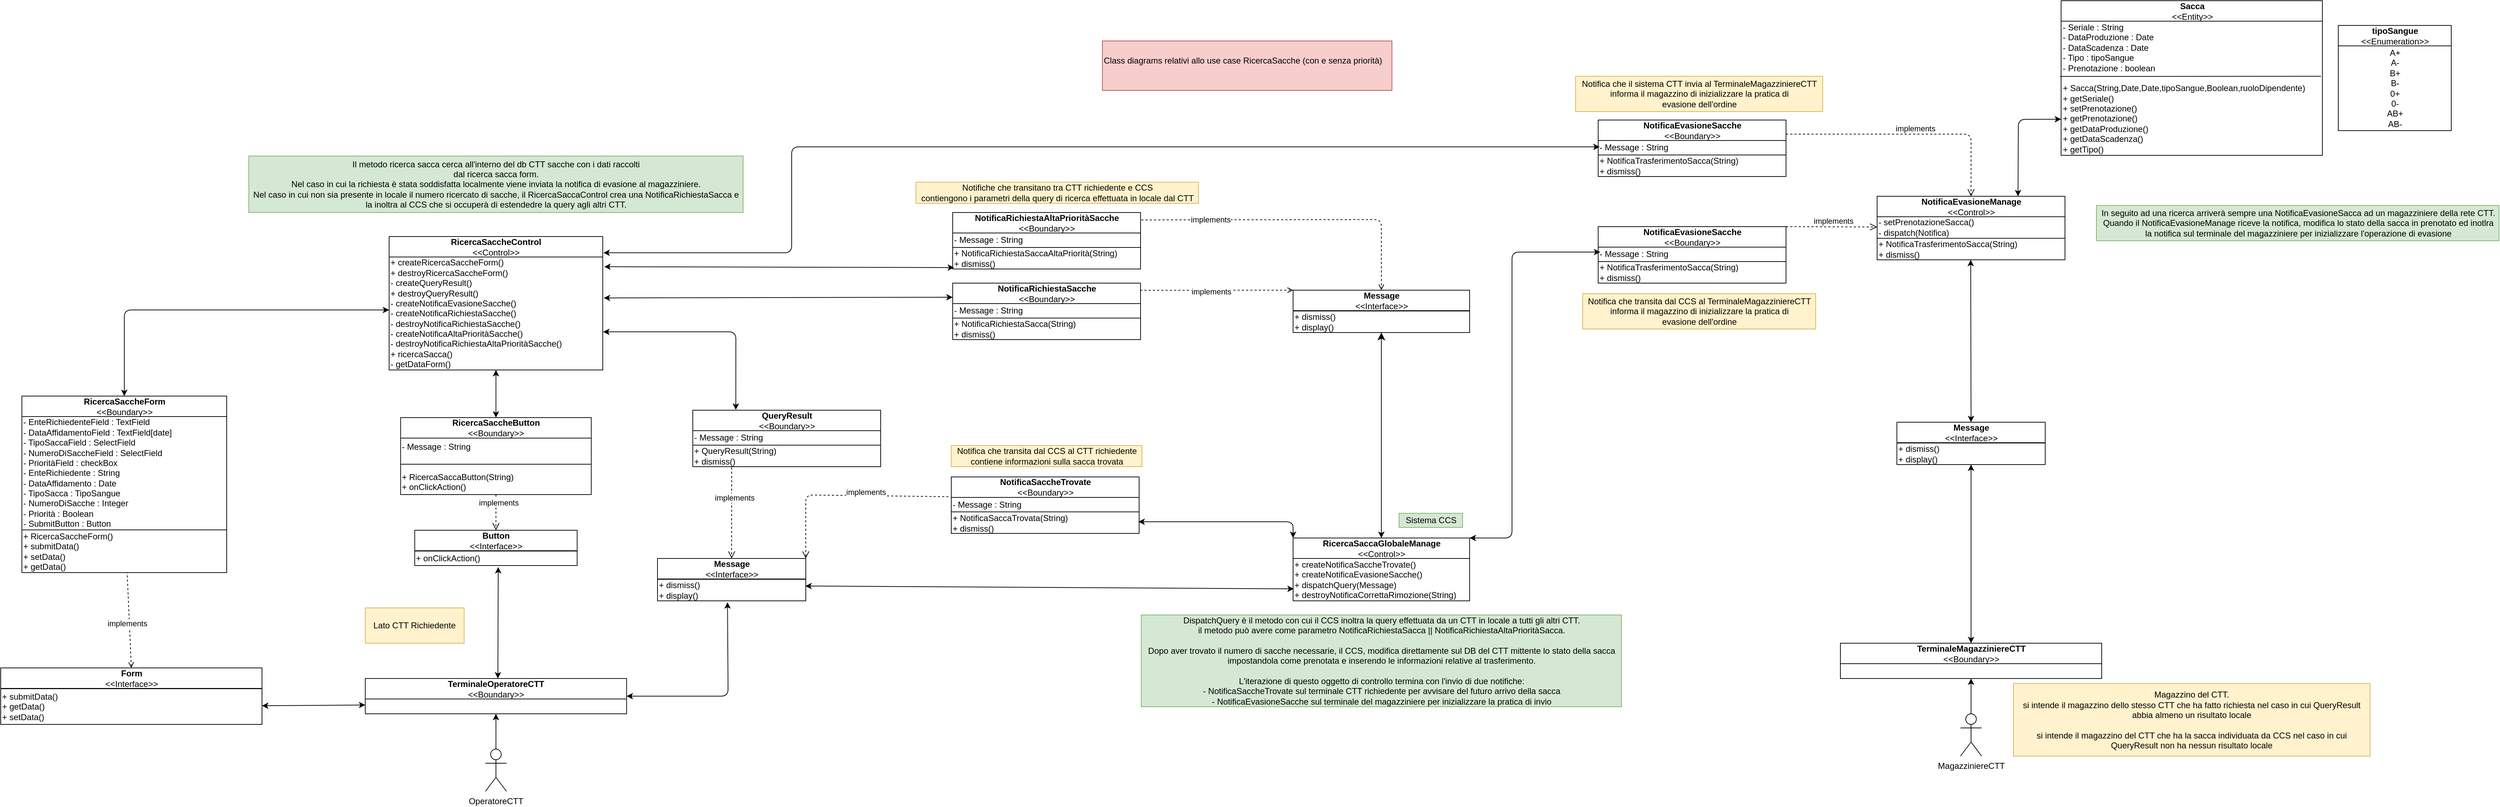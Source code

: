 <mxfile version="14.5.1" type="device"><diagram id="e_dbXlc_lvqXinsL1917" name="Page-1"><mxGraphModel dx="1913" dy="-323" grid="1" gridSize="10" guides="1" tooltips="1" connect="1" arrows="1" fold="1" page="1" pageScale="1" pageWidth="827" pageHeight="1169" math="0" shadow="0"><root><mxCell id="0"/><mxCell id="1" parent="0"/><mxCell id="uByaKe2yQN0I9bb7fZpA-125" value="RicercaSaccheForm&lt;br&gt;&lt;span style=&quot;font-weight: 400&quot;&gt;&amp;lt;&amp;lt;Boundary&amp;gt;&amp;gt;&lt;/span&gt;" style="swimlane;fontStyle=1;align=center;verticalAlign=middle;childLayout=stackLayout;horizontal=1;startSize=29;horizontalStack=0;resizeParent=1;resizeParentMax=0;resizeLast=0;collapsible=0;marginBottom=0;html=1;" parent="1" vertex="1"><mxGeometry x="-190" y="1753" width="290" height="250" as="geometry"/></mxCell><mxCell id="uByaKe2yQN0I9bb7fZpA-126" value="&lt;span&gt;- EnteRichiedenteField : TextField&lt;/span&gt;&lt;br&gt;&lt;div&gt;- DataAffidamentoField : TextField[date]&lt;/div&gt;&lt;div&gt;- TipoSaccaField : SelectField&lt;br&gt;&lt;/div&gt;&lt;div&gt;- NumeroDiSaccheField : SelectField&lt;/div&gt;&lt;div&gt;- PrioritàField : checkBox&lt;/div&gt;&lt;div&gt;- EnteRichiedente : String&lt;br&gt;&lt;div&gt;- DataAffidamento : Date&lt;/div&gt;&lt;div&gt;- TipoSacca : TipoSangue&lt;/div&gt;&lt;/div&gt;&lt;div&gt;- NumeroDiSacche : Integer&lt;/div&gt;&lt;div&gt;- Priorità : Boolean&lt;/div&gt;&lt;div&gt;- SubmitButton : Button&lt;/div&gt;" style="text;html=1;align=left;verticalAlign=middle;resizable=0;points=[];autosize=1;" parent="uByaKe2yQN0I9bb7fZpA-125" vertex="1"><mxGeometry y="29" width="290" height="160" as="geometry"/></mxCell><mxCell id="uByaKe2yQN0I9bb7fZpA-127" value="" style="line;strokeWidth=1;fillColor=none;align=left;verticalAlign=middle;spacingTop=-1;spacingLeft=3;spacingRight=3;rotatable=0;labelPosition=right;points=[];portConstraint=eastwest;" parent="uByaKe2yQN0I9bb7fZpA-125" vertex="1"><mxGeometry y="189" width="290" height="1" as="geometry"/></mxCell><mxCell id="uByaKe2yQN0I9bb7fZpA-128" value="&lt;div&gt;+&amp;nbsp;&lt;span style=&quot;text-align: center&quot;&gt;RicercaSaccheForm(&lt;/span&gt;&lt;span&gt;)&lt;/span&gt;&lt;/div&gt;&lt;div&gt;&lt;span&gt;+ submitData()&lt;/span&gt;&lt;/div&gt;&lt;div&gt;&lt;span&gt;+ setData()&lt;/span&gt;&lt;/div&gt;&lt;div&gt;&lt;span&gt;+ getData()&lt;/span&gt;&lt;/div&gt;" style="text;html=1;align=left;verticalAlign=middle;resizable=0;points=[];autosize=1;" parent="uByaKe2yQN0I9bb7fZpA-125" vertex="1"><mxGeometry y="190" width="290" height="60" as="geometry"/></mxCell><mxCell id="uByaKe2yQN0I9bb7fZpA-129" value="TerminaleOperatoreCTT&lt;br&gt;&lt;span style=&quot;font-weight: 400&quot;&gt;&amp;lt;&amp;lt;Boundary&amp;gt;&amp;gt;&lt;/span&gt;" style="swimlane;fontStyle=1;align=center;verticalAlign=middle;childLayout=stackLayout;horizontal=1;startSize=29;horizontalStack=0;resizeParent=1;resizeParentMax=0;resizeLast=0;collapsible=0;marginBottom=0;html=1;" parent="1" vertex="1"><mxGeometry x="296.25" y="2153" width="370" height="50" as="geometry"/></mxCell><mxCell id="uByaKe2yQN0I9bb7fZpA-130" value="NotificaRichiestaSacche&lt;br&gt;&lt;span style=&quot;font-weight: 400&quot;&gt;&amp;lt;&amp;lt;Boundary&amp;gt;&amp;gt;&lt;/span&gt;" style="swimlane;fontStyle=1;align=center;verticalAlign=middle;childLayout=stackLayout;horizontal=1;startSize=29;horizontalStack=0;resizeParent=1;resizeParentMax=0;resizeLast=0;collapsible=0;marginBottom=0;html=1;" parent="1" vertex="1"><mxGeometry x="1128" y="1593" width="266" height="80" as="geometry"/></mxCell><mxCell id="uByaKe2yQN0I9bb7fZpA-131" value="- Message : String" style="text;html=1;align=left;verticalAlign=middle;resizable=0;points=[];autosize=1;" parent="uByaKe2yQN0I9bb7fZpA-130" vertex="1"><mxGeometry y="29" width="266" height="20" as="geometry"/></mxCell><mxCell id="uByaKe2yQN0I9bb7fZpA-132" value="" style="line;strokeWidth=1;fillColor=none;align=left;verticalAlign=middle;spacingTop=-1;spacingLeft=3;spacingRight=3;rotatable=0;labelPosition=right;points=[];portConstraint=eastwest;" parent="uByaKe2yQN0I9bb7fZpA-130" vertex="1"><mxGeometry y="49" width="266" height="1" as="geometry"/></mxCell><mxCell id="uByaKe2yQN0I9bb7fZpA-133" value="+ NotificaRichiestaSacca(String)&lt;br&gt;+ dismiss()" style="text;html=1;align=left;verticalAlign=middle;resizable=0;points=[];autosize=1;" parent="uByaKe2yQN0I9bb7fZpA-130" vertex="1"><mxGeometry y="50" width="266" height="30" as="geometry"/></mxCell><mxCell id="uByaKe2yQN0I9bb7fZpA-134" style="edgeStyle=orthogonalEdgeStyle;rounded=0;orthogonalLoop=1;jettySize=auto;html=1;entryX=0.5;entryY=1;entryDx=0;entryDy=0;" parent="1" source="uByaKe2yQN0I9bb7fZpA-152" target="uByaKe2yQN0I9bb7fZpA-129" edge="1"><mxGeometry relative="1" as="geometry"><mxPoint x="815.0" y="2052" as="sourcePoint"/><mxPoint x="815" y="2102" as="targetPoint"/></mxGeometry></mxCell><mxCell id="uByaKe2yQN0I9bb7fZpA-136" value="" style="endArrow=classic;html=1;startArrow=classic;startFill=1;entryX=0.5;entryY=0;entryDx=0;entryDy=0;" parent="1" target="uByaKe2yQN0I9bb7fZpA-125" edge="1"><mxGeometry width="50" height="50" relative="1" as="geometry"><mxPoint x="330" y="1631" as="sourcePoint"/><mxPoint x="-355" y="1766" as="targetPoint"/><Array as="points"><mxPoint x="-45" y="1631"/></Array></mxGeometry></mxCell><mxCell id="uByaKe2yQN0I9bb7fZpA-137" value="" style="endArrow=classic;startArrow=classic;html=1;entryX=0.514;entryY=1.107;entryDx=0;entryDy=0;entryPerimeter=0;" parent="1" target="uByaKe2yQN0I9bb7fZpA-141" edge="1"><mxGeometry width="50" height="50" relative="1" as="geometry"><mxPoint x="484" y="2153" as="sourcePoint"/><mxPoint x="1180" y="1782" as="targetPoint"/></mxGeometry></mxCell><mxCell id="uByaKe2yQN0I9bb7fZpA-138" value="" style="endArrow=classic;startArrow=classic;html=1;exitX=0;exitY=0.75;exitDx=0;exitDy=0;" parent="1" source="uByaKe2yQN0I9bb7fZpA-129" target="uByaKe2yQN0I9bb7fZpA-144" edge="1"><mxGeometry width="50" height="50" relative="1" as="geometry"><mxPoint x="284" y="2178.41" as="sourcePoint"/><mxPoint x="164" y="2177.41" as="targetPoint"/></mxGeometry></mxCell><mxCell id="uByaKe2yQN0I9bb7fZpA-139" value="Button&lt;br&gt;&lt;span style=&quot;font-weight: 400&quot;&gt;&amp;lt;&amp;lt;Interface&amp;gt;&amp;gt;&lt;/span&gt;" style="swimlane;fontStyle=1;align=center;verticalAlign=middle;childLayout=stackLayout;horizontal=1;startSize=29;horizontalStack=0;resizeParent=1;resizeParentMax=0;resizeLast=0;collapsible=0;marginBottom=0;html=1;" parent="1" vertex="1"><mxGeometry x="366.25" y="1943" width="230" height="50" as="geometry"/></mxCell><mxCell id="uByaKe2yQN0I9bb7fZpA-140" value="" style="line;strokeWidth=1;fillColor=none;align=left;verticalAlign=middle;spacingTop=-1;spacingLeft=3;spacingRight=3;rotatable=0;labelPosition=right;points=[];portConstraint=eastwest;" parent="uByaKe2yQN0I9bb7fZpA-139" vertex="1"><mxGeometry y="29" width="230" height="1" as="geometry"/></mxCell><mxCell id="uByaKe2yQN0I9bb7fZpA-141" value="+ onClickAction()" style="text;html=1;align=left;verticalAlign=middle;resizable=0;points=[];autosize=1;" parent="uByaKe2yQN0I9bb7fZpA-139" vertex="1"><mxGeometry y="30" width="230" height="20" as="geometry"/></mxCell><mxCell id="uByaKe2yQN0I9bb7fZpA-142" value="Form&lt;br&gt;&lt;span style=&quot;font-weight: 400&quot;&gt;&amp;lt;&amp;lt;Interface&amp;gt;&amp;gt;&lt;/span&gt;" style="swimlane;fontStyle=1;align=center;verticalAlign=middle;childLayout=stackLayout;horizontal=1;startSize=29;horizontalStack=0;resizeParent=1;resizeParentMax=0;resizeLast=0;collapsible=0;marginBottom=0;html=1;" parent="1" vertex="1"><mxGeometry x="-220" y="2138" width="370" height="80" as="geometry"/></mxCell><mxCell id="uByaKe2yQN0I9bb7fZpA-143" value="" style="line;strokeWidth=1;fillColor=none;align=left;verticalAlign=middle;spacingTop=-1;spacingLeft=3;spacingRight=3;rotatable=0;labelPosition=right;points=[];portConstraint=eastwest;" parent="uByaKe2yQN0I9bb7fZpA-142" vertex="1"><mxGeometry y="29" width="370" height="1" as="geometry"/></mxCell><mxCell id="uByaKe2yQN0I9bb7fZpA-144" value="+ submitData()&lt;br&gt;+ getData()&lt;br&gt;+ setData()" style="text;html=1;align=left;verticalAlign=middle;resizable=0;points=[];autosize=1;" parent="uByaKe2yQN0I9bb7fZpA-142" vertex="1"><mxGeometry y="30" width="370" height="50" as="geometry"/></mxCell><mxCell id="uByaKe2yQN0I9bb7fZpA-145" value="implements" style="html=1;verticalAlign=bottom;endArrow=none;dashed=1;endSize=8;exitX=0.5;exitY=0;exitDx=0;exitDy=0;endFill=0;startArrow=open;startFill=0;entryX=0.514;entryY=1.004;entryDx=0;entryDy=0;entryPerimeter=0;" parent="1" source="uByaKe2yQN0I9bb7fZpA-142" target="uByaKe2yQN0I9bb7fZpA-128" edge="1"><mxGeometry x="-0.198" y="4" relative="1" as="geometry"><mxPoint x="307.6" y="1812" as="sourcePoint"/><mxPoint x="-32" y="1990" as="targetPoint"/><mxPoint as="offset"/></mxGeometry></mxCell><mxCell id="uByaKe2yQN0I9bb7fZpA-146" value="Class diagrams relativi allo use case RicercaSacche (con e senza priorità)&lt;br&gt;&amp;nbsp;" style="text;html=1;strokeColor=#b85450;fillColor=#f8cecc;align=left;verticalAlign=middle;whiteSpace=wrap;rounded=0;" parent="1" vertex="1"><mxGeometry x="1340" y="1250" width="410" height="70" as="geometry"/></mxCell><mxCell id="uByaKe2yQN0I9bb7fZpA-152" value="OperatoreCTT" style="shape=umlActor;verticalLabelPosition=bottom;verticalAlign=top;html=1;outlineConnect=0;" parent="1" vertex="1"><mxGeometry x="466.25" y="2253" width="30" height="60" as="geometry"/></mxCell><mxCell id="uByaKe2yQN0I9bb7fZpA-156" value="RicercaSaccheControl&lt;br&gt;&lt;span style=&quot;font-weight: 400&quot;&gt;&amp;lt;&amp;lt;Control&amp;gt;&amp;gt;&lt;/span&gt;" style="swimlane;fontStyle=1;align=center;verticalAlign=middle;childLayout=stackLayout;horizontal=1;startSize=29;horizontalStack=0;resizeParent=1;resizeParentMax=0;resizeLast=0;collapsible=0;marginBottom=0;html=1;" parent="1" vertex="1"><mxGeometry x="330" y="1527" width="302.5" height="189" as="geometry"/></mxCell><mxCell id="uByaKe2yQN0I9bb7fZpA-157" value="+ createRicercaSaccheForm()&lt;br&gt;+ destroyRicercaSaccheForm()&lt;br&gt;- createQueryResult()&lt;br&gt;+ destroyQueryResult()&lt;br&gt;- createNotificaEvasioneSacche()&lt;br&gt;- createNotificaRichiestaSacche()&lt;br&gt;- destroyNotificaRichiestaSacche()&lt;br&gt;- createNotificaAltaPrioritàSacche()&lt;br&gt;- destroyNotificaRichiestaAltaPrioritàSacche()&lt;br&gt;+ ricercaSacca()&lt;br&gt;- getDataForm()" style="text;html=1;align=left;verticalAlign=middle;resizable=0;points=[];autosize=1;" parent="uByaKe2yQN0I9bb7fZpA-156" vertex="1"><mxGeometry y="29" width="302.5" height="160" as="geometry"/></mxCell><mxCell id="uByaKe2yQN0I9bb7fZpA-158" value="" style="endArrow=classic;html=1;startArrow=classic;startFill=1;entryX=0;entryY=0.25;entryDx=0;entryDy=0;" parent="1" target="uByaKe2yQN0I9bb7fZpA-130" edge="1"><mxGeometry width="50" height="50" relative="1" as="geometry"><mxPoint x="634" y="1614" as="sourcePoint"/><mxPoint x="1300" y="1558" as="targetPoint"/><Array as="points"/></mxGeometry></mxCell><mxCell id="uByaKe2yQN0I9bb7fZpA-160" value="RicercaSaccaGlobaleManage&lt;br&gt;&lt;span style=&quot;font-weight: 400&quot;&gt;&amp;lt;&amp;lt;Control&amp;gt;&amp;gt;&lt;/span&gt;" style="swimlane;fontStyle=1;align=center;verticalAlign=middle;childLayout=stackLayout;horizontal=1;startSize=29;horizontalStack=0;resizeParent=1;resizeParentMax=0;resizeLast=0;collapsible=0;marginBottom=0;html=1;" parent="1" vertex="1"><mxGeometry x="1610" y="1954" width="250" height="89" as="geometry"/></mxCell><mxCell id="uByaKe2yQN0I9bb7fZpA-161" value="+ createNotificaSaccheTrovate()&lt;br&gt;+ createNotificaEvasioneSacche()&lt;br&gt;+ dispatchQuery(Message)&lt;br&gt;+ destroyNotificaCorrettaRimozione(String)" style="text;html=1;align=left;verticalAlign=middle;resizable=0;points=[];autosize=1;" parent="uByaKe2yQN0I9bb7fZpA-160" vertex="1"><mxGeometry y="29" width="250" height="60" as="geometry"/></mxCell><mxCell id="uByaKe2yQN0I9bb7fZpA-166" value="TerminaleMagazziniereCTT&lt;br&gt;&lt;span style=&quot;font-weight: 400&quot;&gt;&amp;lt;&amp;lt;Boundary&amp;gt;&amp;gt;&lt;/span&gt;" style="swimlane;fontStyle=1;align=center;verticalAlign=middle;childLayout=stackLayout;horizontal=1;startSize=29;horizontalStack=0;resizeParent=1;resizeParentMax=0;resizeLast=0;collapsible=0;marginBottom=0;html=1;" parent="1" vertex="1"><mxGeometry x="2385" y="2103" width="370" height="50" as="geometry"/></mxCell><mxCell id="uByaKe2yQN0I9bb7fZpA-167" style="edgeStyle=orthogonalEdgeStyle;rounded=0;orthogonalLoop=1;jettySize=auto;html=1;entryX=0.5;entryY=1;entryDx=0;entryDy=0;" parent="1" source="uByaKe2yQN0I9bb7fZpA-178" target="uByaKe2yQN0I9bb7fZpA-166" edge="1"><mxGeometry relative="1" as="geometry"><mxPoint x="2910.0" y="2002" as="sourcePoint"/><mxPoint x="2910" y="2052" as="targetPoint"/></mxGeometry></mxCell><mxCell id="uByaKe2yQN0I9bb7fZpA-178" value="MagazziniereCTT" style="shape=umlActor;verticalLabelPosition=bottom;verticalAlign=top;html=1;outlineConnect=0;" parent="1" vertex="1"><mxGeometry x="2555" y="2203" width="30" height="60" as="geometry"/></mxCell><mxCell id="uByaKe2yQN0I9bb7fZpA-185" value="Message&lt;br&gt;&lt;span style=&quot;font-weight: 400&quot;&gt;&amp;lt;&amp;lt;Interface&amp;gt;&amp;gt;&lt;/span&gt;" style="swimlane;fontStyle=1;align=center;verticalAlign=middle;childLayout=stackLayout;horizontal=1;startSize=29;horizontalStack=0;resizeParent=1;resizeParentMax=0;resizeLast=0;collapsible=0;marginBottom=0;html=1;" parent="1" vertex="1"><mxGeometry x="1610" y="1603" width="250" height="60" as="geometry"/></mxCell><mxCell id="uByaKe2yQN0I9bb7fZpA-186" value="" style="line;strokeWidth=1;fillColor=none;align=left;verticalAlign=middle;spacingTop=-1;spacingLeft=3;spacingRight=3;rotatable=0;labelPosition=right;points=[];portConstraint=eastwest;" parent="uByaKe2yQN0I9bb7fZpA-185" vertex="1"><mxGeometry y="29" width="250" height="1" as="geometry"/></mxCell><mxCell id="uByaKe2yQN0I9bb7fZpA-187" value="+ dismiss()&lt;br&gt;+ display()" style="text;html=1;align=left;verticalAlign=middle;resizable=0;points=[];autosize=1;" parent="uByaKe2yQN0I9bb7fZpA-185" vertex="1"><mxGeometry y="30" width="250" height="30" as="geometry"/></mxCell><mxCell id="uByaKe2yQN0I9bb7fZpA-194" value="Lato CTT Richiedente" style="text;html=1;strokeColor=#d6b656;fillColor=#fff2cc;align=center;verticalAlign=middle;whiteSpace=wrap;rounded=0;" parent="1" vertex="1"><mxGeometry x="296.25" y="2053" width="140" height="50" as="geometry"/></mxCell><mxCell id="uByaKe2yQN0I9bb7fZpA-195" value="Magazzino del CTT.&lt;br&gt;si intende il magazzino dello stesso CTT che ha fatto richiesta nel caso in cui QueryResult abbia almeno un risultato locale&lt;br&gt;&lt;br&gt;si intende il magazzino del CTT che ha la sacca individuata da CCS nel caso in cui QueryResult non ha nessun risultato locale" style="text;html=1;strokeColor=#d6b656;fillColor=#fff2cc;align=center;verticalAlign=middle;whiteSpace=wrap;rounded=0;" parent="1" vertex="1"><mxGeometry x="2630" y="2160" width="505" height="103" as="geometry"/></mxCell><mxCell id="uByaKe2yQN0I9bb7fZpA-196" value="Notifiche che transitano tra CTT richiedente e CCS&lt;br&gt;contiengono i parametri della query di ricerca effettuata in locale dal CTT" style="text;html=1;align=center;verticalAlign=middle;resizable=0;points=[];autosize=1;fillColor=#fff2cc;strokeColor=#d6b656;" parent="1" vertex="1"><mxGeometry x="1076" y="1450" width="400" height="30" as="geometry"/></mxCell><mxCell id="uByaKe2yQN0I9bb7fZpA-197" value="" style="endArrow=open;startArrow=none;html=1;entryX=0;entryY=0;entryDx=0;entryDy=0;dashed=1;endFill=0;startFill=0;exitX=0.998;exitY=0.127;exitDx=0;exitDy=0;exitPerimeter=0;" parent="1" source="uByaKe2yQN0I9bb7fZpA-130" target="uByaKe2yQN0I9bb7fZpA-185" edge="1"><mxGeometry width="50" height="50" relative="1" as="geometry"><mxPoint x="1398" y="1603" as="sourcePoint"/><mxPoint x="1850" y="1833" as="targetPoint"/></mxGeometry></mxCell><mxCell id="uByaKe2yQN0I9bb7fZpA-198" value="implements" style="edgeLabel;html=1;align=center;verticalAlign=middle;resizable=0;points=[];" parent="uByaKe2yQN0I9bb7fZpA-197" vertex="1" connectable="0"><mxGeometry x="-0.077" y="-2" relative="1" as="geometry"><mxPoint as="offset"/></mxGeometry></mxCell><mxCell id="uByaKe2yQN0I9bb7fZpA-199" value="NotificaSaccheTrovate&lt;br&gt;&lt;span style=&quot;font-weight: 400&quot;&gt;&amp;lt;&amp;lt;Boundary&amp;gt;&amp;gt;&lt;/span&gt;" style="swimlane;fontStyle=1;align=center;verticalAlign=middle;childLayout=stackLayout;horizontal=1;startSize=29;horizontalStack=0;resizeParent=1;resizeParentMax=0;resizeLast=0;collapsible=0;marginBottom=0;html=1;" parent="1" vertex="1"><mxGeometry x="1126" y="1867.5" width="266" height="80" as="geometry"/></mxCell><mxCell id="uByaKe2yQN0I9bb7fZpA-200" value="- Message : String" style="text;html=1;align=left;verticalAlign=middle;resizable=0;points=[];autosize=1;" parent="uByaKe2yQN0I9bb7fZpA-199" vertex="1"><mxGeometry y="29" width="266" height="20" as="geometry"/></mxCell><mxCell id="uByaKe2yQN0I9bb7fZpA-201" value="" style="line;strokeWidth=1;fillColor=none;align=left;verticalAlign=middle;spacingTop=-1;spacingLeft=3;spacingRight=3;rotatable=0;labelPosition=right;points=[];portConstraint=eastwest;" parent="uByaKe2yQN0I9bb7fZpA-199" vertex="1"><mxGeometry y="49" width="266" height="1" as="geometry"/></mxCell><mxCell id="uByaKe2yQN0I9bb7fZpA-202" value="+ NotificaSaccaTrovata(String)&lt;br&gt;+ dismiss()" style="text;html=1;align=left;verticalAlign=middle;resizable=0;points=[];autosize=1;" parent="uByaKe2yQN0I9bb7fZpA-199" vertex="1"><mxGeometry y="50" width="266" height="30" as="geometry"/></mxCell><mxCell id="uByaKe2yQN0I9bb7fZpA-203" value="Message&lt;br&gt;&lt;span style=&quot;font-weight: 400&quot;&gt;&amp;lt;&amp;lt;Interface&amp;gt;&amp;gt;&lt;/span&gt;" style="swimlane;fontStyle=1;align=center;verticalAlign=middle;childLayout=stackLayout;horizontal=1;startSize=29;horizontalStack=0;resizeParent=1;resizeParentMax=0;resizeLast=0;collapsible=0;marginBottom=0;html=1;" parent="1" vertex="1"><mxGeometry x="710" y="1983" width="210" height="60" as="geometry"/></mxCell><mxCell id="uByaKe2yQN0I9bb7fZpA-204" value="" style="line;strokeWidth=1;fillColor=none;align=left;verticalAlign=middle;spacingTop=-1;spacingLeft=3;spacingRight=3;rotatable=0;labelPosition=right;points=[];portConstraint=eastwest;" parent="uByaKe2yQN0I9bb7fZpA-203" vertex="1"><mxGeometry y="29" width="210" height="1" as="geometry"/></mxCell><mxCell id="uByaKe2yQN0I9bb7fZpA-205" value="+ dismiss()&lt;br&gt;+ display()" style="text;html=1;align=left;verticalAlign=middle;resizable=0;points=[];autosize=1;" parent="uByaKe2yQN0I9bb7fZpA-203" vertex="1"><mxGeometry y="30" width="210" height="30" as="geometry"/></mxCell><mxCell id="uByaKe2yQN0I9bb7fZpA-206" value="" style="endArrow=classic;startArrow=classic;html=1;entryX=0.472;entryY=1.067;entryDx=0;entryDy=0;exitX=1;exitY=0.5;exitDx=0;exitDy=0;entryPerimeter=0;" parent="1" source="uByaKe2yQN0I9bb7fZpA-129" target="uByaKe2yQN0I9bb7fZpA-205" edge="1"><mxGeometry width="50" height="50" relative="1" as="geometry"><mxPoint x="710.59" y="2176.2" as="sourcePoint"/><mxPoint x="710.0" y="2027" as="targetPoint"/><Array as="points"><mxPoint x="810" y="2178"/></Array></mxGeometry></mxCell><mxCell id="uByaKe2yQN0I9bb7fZpA-208" value="implements" style="html=1;verticalAlign=bottom;endArrow=open;dashed=1;endSize=8;exitX=-0.015;exitY=-0.05;exitDx=0;exitDy=0;exitPerimeter=0;entryX=1;entryY=0;entryDx=0;entryDy=0;" parent="1" source="uByaKe2yQN0I9bb7fZpA-200" target="uByaKe2yQN0I9bb7fZpA-203" edge="1"><mxGeometry x="-0.198" y="4" relative="1" as="geometry"><mxPoint x="812.14" y="1883.12" as="sourcePoint"/><mxPoint x="809.997" y="1983" as="targetPoint"/><mxPoint as="offset"/><Array as="points"><mxPoint x="920" y="1893"/></Array></mxGeometry></mxCell><mxCell id="uByaKe2yQN0I9bb7fZpA-209" value="implements" style="html=1;verticalAlign=bottom;endArrow=open;dashed=1;endSize=8;endFill=0;startArrow=none;startFill=0;exitX=1;exitY=0;exitDx=0;exitDy=0;" parent="1" source="uByaKe2yQN0I9bb7fZpA-268" target="arf849KEZ6TDRP6MJELR-2" edge="1"><mxGeometry x="0.045" relative="1" as="geometry"><mxPoint x="2650" y="1920.04" as="sourcePoint"/><mxPoint x="2120" y="1603" as="targetPoint"/><mxPoint y="1" as="offset"/><Array as="points"/></mxGeometry></mxCell><mxCell id="uByaKe2yQN0I9bb7fZpA-210" value="" style="html=1;verticalAlign=bottom;endArrow=classic;endSize=8;endFill=1;startArrow=classic;startFill=1;strokeWidth=1;exitX=0.5;exitY=0;exitDx=0;exitDy=0;" parent="1" source="uByaKe2yQN0I9bb7fZpA-160" target="uByaKe2yQN0I9bb7fZpA-187" edge="1"><mxGeometry x="-0.198" y="4" relative="1" as="geometry"><mxPoint x="1715" y="1981" as="sourcePoint"/><mxPoint x="1637" y="1823" as="targetPoint"/><mxPoint as="offset"/><Array as="points"/></mxGeometry></mxCell><mxCell id="uByaKe2yQN0I9bb7fZpA-211" value="" style="endArrow=classic;startArrow=classic;html=1;entryX=0;entryY=0;entryDx=0;entryDy=0;" parent="1" target="uByaKe2yQN0I9bb7fZpA-160" edge="1"><mxGeometry width="50" height="50" relative="1" as="geometry"><mxPoint x="1391" y="1931" as="sourcePoint"/><mxPoint x="1867" y="1879" as="targetPoint"/><Array as="points"><mxPoint x="1610" y="1931"/></Array></mxGeometry></mxCell><mxCell id="uByaKe2yQN0I9bb7fZpA-212" value="Notifica che transita dal CCS al CTT richiedente&lt;br&gt;contiene informazioni sulla sacca trovata" style="text;html=1;align=center;verticalAlign=middle;resizable=0;points=[];autosize=1;fillColor=#fff2cc;strokeColor=#d6b656;" parent="1" vertex="1"><mxGeometry x="1126" y="1823" width="270" height="30" as="geometry"/></mxCell><mxCell id="uByaKe2yQN0I9bb7fZpA-213" value="" style="endArrow=classic;startArrow=classic;html=1;exitX=0.997;exitY=0.3;exitDx=0;exitDy=0;exitPerimeter=0;entryX=0.004;entryY=0.717;entryDx=0;entryDy=0;entryPerimeter=0;" parent="1" source="uByaKe2yQN0I9bb7fZpA-205" target="uByaKe2yQN0I9bb7fZpA-161" edge="1"><mxGeometry width="50" height="50" relative="1" as="geometry"><mxPoint x="1360" y="1963" as="sourcePoint"/><mxPoint x="1487" y="2024" as="targetPoint"/></mxGeometry></mxCell><mxCell id="uByaKe2yQN0I9bb7fZpA-214" value="" style="endArrow=classic;startArrow=classic;html=1;exitX=0.5;exitY=0;exitDx=0;exitDy=0;" parent="1" source="uByaKe2yQN0I9bb7fZpA-166" target="uByaKe2yQN0I9bb7fZpA-278" edge="1"><mxGeometry width="50" height="50" relative="1" as="geometry"><mxPoint x="2685" y="1944" as="sourcePoint"/><mxPoint x="2569.62" y="1943.6" as="targetPoint"/></mxGeometry></mxCell><mxCell id="uByaKe2yQN0I9bb7fZpA-218" value="RicercaSaccheButton&lt;br&gt;&lt;span style=&quot;font-weight: 400&quot;&gt;&amp;lt;&amp;lt;Boundary&amp;gt;&amp;gt;&lt;/span&gt;" style="swimlane;fontStyle=1;align=center;verticalAlign=middle;childLayout=stackLayout;horizontal=1;startSize=29;horizontalStack=0;resizeParent=1;resizeParentMax=0;resizeLast=0;collapsible=0;marginBottom=0;html=1;" parent="1" vertex="1"><mxGeometry x="346.25" y="1783.5" width="270" height="109" as="geometry"/></mxCell><mxCell id="uByaKe2yQN0I9bb7fZpA-219" value="- Message : String&lt;br&gt;&lt;br&gt;&lt;br&gt;+ RicercaSaccaButton(String)&lt;br&gt;+ onClickAction()" style="text;html=1;align=left;verticalAlign=middle;resizable=0;points=[];autosize=1;" parent="uByaKe2yQN0I9bb7fZpA-218" vertex="1"><mxGeometry y="29" width="270" height="80" as="geometry"/></mxCell><mxCell id="uByaKe2yQN0I9bb7fZpA-220" value="" style="endArrow=none;html=1;" parent="uByaKe2yQN0I9bb7fZpA-218" edge="1"><mxGeometry width="50" height="50" relative="1" as="geometry"><mxPoint y="66" as="sourcePoint"/><mxPoint x="270" y="66" as="targetPoint"/></mxGeometry></mxCell><mxCell id="uByaKe2yQN0I9bb7fZpA-221" value="implements" style="html=1;verticalAlign=bottom;endArrow=open;dashed=1;endSize=8;entryX=0.5;entryY=0;entryDx=0;entryDy=0;" parent="1" source="uByaKe2yQN0I9bb7fZpA-219" target="uByaKe2yQN0I9bb7fZpA-139" edge="1"><mxGeometry x="-0.198" y="4" relative="1" as="geometry"><mxPoint x="274.78" y="1878.62" as="sourcePoint"/><mxPoint x="430.246" y="1953" as="targetPoint"/><mxPoint as="offset"/></mxGeometry></mxCell><mxCell id="uByaKe2yQN0I9bb7fZpA-222" value="" style="endArrow=classic;html=1;entryX=0.5;entryY=0;entryDx=0;entryDy=0;startArrow=classic;startFill=1;" parent="1" source="uByaKe2yQN0I9bb7fZpA-157" target="uByaKe2yQN0I9bb7fZpA-218" edge="1"><mxGeometry width="50" height="50" relative="1" as="geometry"><mxPoint x="447.214" y="1612" as="sourcePoint"/><mxPoint x="338.5" y="1768.5" as="targetPoint"/><Array as="points"/></mxGeometry></mxCell><mxCell id="uByaKe2yQN0I9bb7fZpA-224" value="QueryResult&lt;br&gt;&lt;span style=&quot;font-weight: 400&quot;&gt;&amp;lt;&amp;lt;Boundary&amp;gt;&amp;gt;&lt;/span&gt;" style="swimlane;fontStyle=1;align=center;verticalAlign=middle;childLayout=stackLayout;horizontal=1;startSize=29;horizontalStack=0;resizeParent=1;resizeParentMax=0;resizeLast=0;collapsible=0;marginBottom=0;html=1;" parent="1" vertex="1"><mxGeometry x="760" y="1773" width="266" height="80" as="geometry"/></mxCell><mxCell id="uByaKe2yQN0I9bb7fZpA-225" value="- Message : String" style="text;html=1;align=left;verticalAlign=middle;resizable=0;points=[];autosize=1;" parent="uByaKe2yQN0I9bb7fZpA-224" vertex="1"><mxGeometry y="29" width="266" height="20" as="geometry"/></mxCell><mxCell id="uByaKe2yQN0I9bb7fZpA-226" value="" style="line;strokeWidth=1;fillColor=none;align=left;verticalAlign=middle;spacingTop=-1;spacingLeft=3;spacingRight=3;rotatable=0;labelPosition=right;points=[];portConstraint=eastwest;" parent="uByaKe2yQN0I9bb7fZpA-224" vertex="1"><mxGeometry y="49" width="266" height="1" as="geometry"/></mxCell><mxCell id="uByaKe2yQN0I9bb7fZpA-227" value="+ QueryResult(String)&lt;br&gt;+ dismiss()" style="text;html=1;align=left;verticalAlign=middle;resizable=0;points=[];autosize=1;" parent="uByaKe2yQN0I9bb7fZpA-224" vertex="1"><mxGeometry y="50" width="266" height="30" as="geometry"/></mxCell><mxCell id="uByaKe2yQN0I9bb7fZpA-228" value="implements" style="html=1;verticalAlign=bottom;endArrow=open;dashed=1;endSize=8;entryX=0.5;entryY=0;entryDx=0;entryDy=0;" parent="1" target="uByaKe2yQN0I9bb7fZpA-203" edge="1"><mxGeometry x="-0.198" y="4" relative="1" as="geometry"><mxPoint x="815" y="1854" as="sourcePoint"/><mxPoint x="815" y="1977" as="targetPoint"/><mxPoint as="offset"/><Array as="points"/></mxGeometry></mxCell><mxCell id="uByaKe2yQN0I9bb7fZpA-229" value="" style="endArrow=classic;html=1;entryX=0.229;entryY=-0.008;entryDx=0;entryDy=0;startArrow=classic;startFill=1;entryPerimeter=0;" parent="1" target="uByaKe2yQN0I9bb7fZpA-224" edge="1"><mxGeometry width="50" height="50" relative="1" as="geometry"><mxPoint x="633" y="1662" as="sourcePoint"/><mxPoint x="754.06" y="1715.5" as="targetPoint"/><Array as="points"><mxPoint x="821" y="1662"/></Array></mxGeometry></mxCell><mxCell id="uByaKe2yQN0I9bb7fZpA-234" value="DispatchQuery è il metodo con cui il CCS inoltra la query effettuata da un CTT in locale a tutti gli altri CTT.&lt;br&gt;il metodo può avere come parametro NotificaRichiestaSacca || NotificaRichiestaAltaPrioritàSacca.&lt;br&gt;&lt;br&gt;Dopo aver trovato il numero di sacche necessarie, il CCS, modifica direttamente sul DB del CTT mittente lo stato della sacca&lt;br&gt;impostandola come prenotata e inserendo le informazioni relative al trasferimento.&lt;br&gt;&lt;br&gt;L'iterazione di questo oggetto di controllo termina con l'invio di due notifiche:&lt;br&gt;- NotificaSaccheTrovate sul terminale CTT richiedente per avvisare del futuro arrivo della sacca&lt;br&gt;- NotificaEvasioneSacche sul terminale del magazziniere per inizializzare la pratica di invio" style="text;html=1;align=center;verticalAlign=middle;resizable=0;points=[];autosize=1;fillColor=#d5e8d4;strokeColor=#82b366;" parent="1" vertex="1"><mxGeometry x="1395" y="2063" width="680" height="130" as="geometry"/></mxCell><mxCell id="uByaKe2yQN0I9bb7fZpA-235" value="Sistema CCS" style="text;html=1;align=center;verticalAlign=middle;resizable=0;points=[];autosize=1;fillColor=#d5e8d4;strokeColor=#82b366;" parent="1" vertex="1"><mxGeometry x="1760" y="1919" width="90" height="20" as="geometry"/></mxCell><mxCell id="uByaKe2yQN0I9bb7fZpA-247" value="NotificaRichiestaAltaPrioritàSacche&lt;br&gt;&lt;span style=&quot;font-weight: 400&quot;&gt;&amp;lt;&amp;lt;Boundary&amp;gt;&amp;gt;&lt;/span&gt;" style="swimlane;fontStyle=1;align=center;verticalAlign=middle;childLayout=stackLayout;horizontal=1;startSize=29;horizontalStack=0;resizeParent=1;resizeParentMax=0;resizeLast=0;collapsible=0;marginBottom=0;html=1;" parent="1" vertex="1"><mxGeometry x="1128" y="1493" width="266" height="80" as="geometry"/></mxCell><mxCell id="uByaKe2yQN0I9bb7fZpA-248" value="- Message : String" style="text;html=1;align=left;verticalAlign=middle;resizable=0;points=[];autosize=1;" parent="uByaKe2yQN0I9bb7fZpA-247" vertex="1"><mxGeometry y="29" width="266" height="20" as="geometry"/></mxCell><mxCell id="uByaKe2yQN0I9bb7fZpA-249" value="" style="line;strokeWidth=1;fillColor=none;align=left;verticalAlign=middle;spacingTop=-1;spacingLeft=3;spacingRight=3;rotatable=0;labelPosition=right;points=[];portConstraint=eastwest;" parent="uByaKe2yQN0I9bb7fZpA-247" vertex="1"><mxGeometry y="49" width="266" height="1" as="geometry"/></mxCell><mxCell id="uByaKe2yQN0I9bb7fZpA-250" value="+ NotificaRichiestaSaccaAltaPriorità(String)&lt;br&gt;+ dismiss()" style="text;html=1;align=left;verticalAlign=middle;resizable=0;points=[];autosize=1;" parent="uByaKe2yQN0I9bb7fZpA-247" vertex="1"><mxGeometry y="50" width="266" height="30" as="geometry"/></mxCell><mxCell id="uByaKe2yQN0I9bb7fZpA-263" value="" style="endArrow=open;startArrow=none;html=1;entryX=0.5;entryY=0;entryDx=0;entryDy=0;dashed=1;endFill=0;startFill=0;exitX=1.004;exitY=0.131;exitDx=0;exitDy=0;exitPerimeter=0;" parent="1" source="uByaKe2yQN0I9bb7fZpA-247" target="uByaKe2yQN0I9bb7fZpA-185" edge="1"><mxGeometry width="50" height="50" relative="1" as="geometry"><mxPoint x="1400" y="1504" as="sourcePoint"/><mxPoint x="1630.0" y="1503" as="targetPoint"/><Array as="points"><mxPoint x="1735" y="1503"/></Array></mxGeometry></mxCell><mxCell id="uByaKe2yQN0I9bb7fZpA-264" value="implements" style="edgeLabel;html=1;align=center;verticalAlign=middle;resizable=0;points=[];" parent="uByaKe2yQN0I9bb7fZpA-263" vertex="1" connectable="0"><mxGeometry x="-0.077" y="-2" relative="1" as="geometry"><mxPoint x="-105.1" y="-1.98" as="offset"/></mxGeometry></mxCell><mxCell id="uByaKe2yQN0I9bb7fZpA-266" value="" style="endArrow=classic;html=1;startArrow=classic;startFill=1;entryX=0.008;entryY=0.45;entryDx=0;entryDy=0;entryPerimeter=0;exitX=1.003;exitY=0.122;exitDx=0;exitDy=0;exitPerimeter=0;" parent="1" source="uByaKe2yQN0I9bb7fZpA-156" target="KdZ30rMTQwzlft_v6IN7-3" edge="1"><mxGeometry width="50" height="50" relative="1" as="geometry"><mxPoint x="634" y="1562" as="sourcePoint"/><mxPoint x="1128" y="1561" as="targetPoint"/><Array as="points"><mxPoint x="900" y="1550"/><mxPoint x="900" y="1400"/><mxPoint x="1930" y="1400"/></Array></mxGeometry></mxCell><mxCell id="uByaKe2yQN0I9bb7fZpA-268" value="NotificaEvasioneSacche&lt;br&gt;&lt;span style=&quot;font-weight: 400&quot;&gt;&amp;lt;&amp;lt;Boundary&amp;gt;&amp;gt;&lt;/span&gt;" style="swimlane;fontStyle=1;align=center;verticalAlign=middle;childLayout=stackLayout;horizontal=1;startSize=29;horizontalStack=0;resizeParent=1;resizeParentMax=0;resizeLast=0;collapsible=0;marginBottom=0;html=1;" parent="1" vertex="1"><mxGeometry x="2042" y="1513" width="266" height="80" as="geometry"/></mxCell><mxCell id="uByaKe2yQN0I9bb7fZpA-269" value="- Message : String" style="text;html=1;align=left;verticalAlign=middle;resizable=0;points=[];autosize=1;" parent="uByaKe2yQN0I9bb7fZpA-268" vertex="1"><mxGeometry y="29" width="266" height="20" as="geometry"/></mxCell><mxCell id="uByaKe2yQN0I9bb7fZpA-270" value="" style="line;strokeWidth=1;fillColor=none;align=left;verticalAlign=middle;spacingTop=-1;spacingLeft=3;spacingRight=3;rotatable=0;labelPosition=right;points=[];portConstraint=eastwest;" parent="uByaKe2yQN0I9bb7fZpA-268" vertex="1"><mxGeometry y="49" width="266" height="1" as="geometry"/></mxCell><mxCell id="uByaKe2yQN0I9bb7fZpA-271" value="+ NotificaTrasferimentoSacca(String)&lt;br&gt;+ dismiss()" style="text;html=1;align=left;verticalAlign=middle;resizable=0;points=[];autosize=1;" parent="uByaKe2yQN0I9bb7fZpA-268" vertex="1"><mxGeometry y="50" width="266" height="30" as="geometry"/></mxCell><mxCell id="uByaKe2yQN0I9bb7fZpA-274" value="" style="endArrow=classic;startArrow=classic;html=1;exitX=1;exitY=0;exitDx=0;exitDy=0;entryX=0.011;entryY=0.35;entryDx=0;entryDy=0;entryPerimeter=0;" parent="1" source="uByaKe2yQN0I9bb7fZpA-160" target="uByaKe2yQN0I9bb7fZpA-269" edge="1"><mxGeometry width="50" height="50" relative="1" as="geometry"><mxPoint x="2000.27" y="1962.5" as="sourcePoint"/><mxPoint x="2090.004" y="1898.67" as="targetPoint"/><Array as="points"><mxPoint x="1920" y="1954"/><mxPoint x="1920" y="1549"/></Array></mxGeometry></mxCell><mxCell id="uByaKe2yQN0I9bb7fZpA-275" value="Notifica che transita dal CCS al TerminaleMagazziniereCTT&lt;br&gt;informa il magazzino di inizializzare la pratica di&lt;br&gt;evasione dell'ordine" style="text;html=1;align=center;verticalAlign=middle;resizable=0;points=[];autosize=1;fillColor=#fff2cc;strokeColor=#d6b656;" parent="1" vertex="1"><mxGeometry x="2020" y="1608" width="330" height="50" as="geometry"/></mxCell><mxCell id="uByaKe2yQN0I9bb7fZpA-276" value="Message&lt;br&gt;&lt;span style=&quot;font-weight: 400&quot;&gt;&amp;lt;&amp;lt;Interface&amp;gt;&amp;gt;&lt;/span&gt;" style="swimlane;fontStyle=1;align=center;verticalAlign=middle;childLayout=stackLayout;horizontal=1;startSize=29;horizontalStack=0;resizeParent=1;resizeParentMax=0;resizeLast=0;collapsible=0;marginBottom=0;html=1;" parent="1" vertex="1"><mxGeometry x="2465" y="1790" width="210" height="60" as="geometry"/></mxCell><mxCell id="uByaKe2yQN0I9bb7fZpA-277" value="" style="line;strokeWidth=1;fillColor=none;align=left;verticalAlign=middle;spacingTop=-1;spacingLeft=3;spacingRight=3;rotatable=0;labelPosition=right;points=[];portConstraint=eastwest;" parent="uByaKe2yQN0I9bb7fZpA-276" vertex="1"><mxGeometry y="29" width="210" height="1" as="geometry"/></mxCell><mxCell id="uByaKe2yQN0I9bb7fZpA-278" value="+ dismiss()&lt;br&gt;+ display()" style="text;html=1;align=left;verticalAlign=middle;resizable=0;points=[];autosize=1;" parent="uByaKe2yQN0I9bb7fZpA-276" vertex="1"><mxGeometry y="30" width="210" height="30" as="geometry"/></mxCell><mxCell id="KdZ30rMTQwzlft_v6IN7-2" value="NotificaEvasioneSacche&lt;br&gt;&lt;span style=&quot;font-weight: 400&quot;&gt;&amp;lt;&amp;lt;Boundary&amp;gt;&amp;gt;&lt;/span&gt;" style="swimlane;fontStyle=1;align=center;verticalAlign=middle;childLayout=stackLayout;horizontal=1;startSize=29;horizontalStack=0;resizeParent=1;resizeParentMax=0;resizeLast=0;collapsible=0;marginBottom=0;html=1;" parent="1" vertex="1"><mxGeometry x="2042" y="1362" width="266" height="80" as="geometry"/></mxCell><mxCell id="KdZ30rMTQwzlft_v6IN7-3" value="- Message : String" style="text;html=1;align=left;verticalAlign=middle;resizable=0;points=[];autosize=1;" parent="KdZ30rMTQwzlft_v6IN7-2" vertex="1"><mxGeometry y="29" width="266" height="20" as="geometry"/></mxCell><mxCell id="KdZ30rMTQwzlft_v6IN7-4" value="" style="line;strokeWidth=1;fillColor=none;align=left;verticalAlign=middle;spacingTop=-1;spacingLeft=3;spacingRight=3;rotatable=0;labelPosition=right;points=[];portConstraint=eastwest;" parent="KdZ30rMTQwzlft_v6IN7-2" vertex="1"><mxGeometry y="49" width="266" height="1" as="geometry"/></mxCell><mxCell id="KdZ30rMTQwzlft_v6IN7-5" value="+ NotificaTrasferimentoSacca(String)&lt;br&gt;+ dismiss()" style="text;html=1;align=left;verticalAlign=middle;resizable=0;points=[];autosize=1;" parent="KdZ30rMTQwzlft_v6IN7-2" vertex="1"><mxGeometry y="50" width="266" height="30" as="geometry"/></mxCell><mxCell id="KdZ30rMTQwzlft_v6IN7-6" value="Notifica che il sistema CTT invia al TerminaleMagazziniereCTT&lt;br&gt;informa il magazzino di inizializzare la pratica di&lt;br&gt;evasione dell'ordine" style="text;html=1;align=center;verticalAlign=middle;resizable=0;points=[];autosize=1;fillColor=#fff2cc;strokeColor=#d6b656;" parent="1" vertex="1"><mxGeometry x="2010" y="1300" width="350" height="50" as="geometry"/></mxCell><mxCell id="KdZ30rMTQwzlft_v6IN7-7" value="" style="endArrow=classic;html=1;startArrow=classic;startFill=1;exitX=1.007;exitY=0.086;exitDx=0;exitDy=0;exitPerimeter=0;" parent="1" source="uByaKe2yQN0I9bb7fZpA-157" edge="1"><mxGeometry width="50" height="50" relative="1" as="geometry"><mxPoint x="644" y="1572" as="sourcePoint"/><mxPoint x="1130" y="1571" as="targetPoint"/><Array as="points"/></mxGeometry></mxCell><mxCell id="KdZ30rMTQwzlft_v6IN7-8" value="implements" style="html=1;verticalAlign=bottom;endArrow=open;dashed=1;endSize=8;endFill=0;startArrow=none;startFill=0;exitX=1;exitY=0.25;exitDx=0;exitDy=0;entryX=0.5;entryY=0;entryDx=0;entryDy=0;" parent="1" source="KdZ30rMTQwzlft_v6IN7-2" target="arf849KEZ6TDRP6MJELR-1" edge="1"><mxGeometry x="0.045" relative="1" as="geometry"><mxPoint x="2306" y="1847.787" as="sourcePoint"/><mxPoint x="2480" y="1382" as="targetPoint"/><mxPoint y="1" as="offset"/><Array as="points"><mxPoint x="2570" y="1382"/></Array></mxGeometry></mxCell><mxCell id="3AOLPM3WHDaGXpqtoDAp-1" value="Sacca&lt;br&gt;&lt;span style=&quot;font-weight: 400&quot;&gt;&amp;lt;&amp;lt;Entity&amp;gt;&amp;gt;&lt;/span&gt;" style="swimlane;fontStyle=1;align=center;verticalAlign=middle;childLayout=stackLayout;horizontal=1;startSize=29;horizontalStack=0;resizeParent=1;resizeParentMax=0;resizeLast=0;collapsible=0;marginBottom=0;html=1;" parent="1" vertex="1"><mxGeometry x="2697.5" y="1193" width="370" height="219" as="geometry"/></mxCell><mxCell id="3AOLPM3WHDaGXpqtoDAp-2" value="- Seriale : String&lt;br&gt;- DataProduzione : Date&lt;br&gt;- DataScadenza : Date&lt;br&gt;- Tipo : tipoSangue&lt;br&gt;- Prenotazione : boolean&lt;br&gt;&lt;br&gt;+ Sacca(String,Date,Date,tipoSangue,Boolean,ruoloDipendente)&lt;br&gt;+ getSeriale()&lt;br&gt;+ setPrenotazione()&lt;br&gt;+ getPrenotazione()&lt;br&gt;+ getDataProduzione()&lt;br&gt;+ getDataScadenza()&lt;br&gt;+ getTipo()" style="text;html=1;align=left;verticalAlign=middle;resizable=0;points=[];autosize=1;" parent="3AOLPM3WHDaGXpqtoDAp-1" vertex="1"><mxGeometry y="29" width="370" height="190" as="geometry"/></mxCell><mxCell id="3AOLPM3WHDaGXpqtoDAp-3" value="" style="endArrow=none;html=1;exitX=-0.001;exitY=0.37;exitDx=0;exitDy=0;exitPerimeter=0;" parent="3AOLPM3WHDaGXpqtoDAp-1" edge="1"><mxGeometry width="50" height="50" relative="1" as="geometry"><mxPoint x="-1.37" y="107.3" as="sourcePoint"/><mxPoint x="368" y="107" as="targetPoint"/></mxGeometry></mxCell><mxCell id="3AOLPM3WHDaGXpqtoDAp-4" value="tipoSangue&lt;br&gt;&lt;span style=&quot;font-weight: 400&quot;&gt;&amp;lt;&amp;lt;Enumeration&amp;gt;&amp;gt;&lt;/span&gt;" style="swimlane;fontStyle=1;align=center;verticalAlign=middle;childLayout=stackLayout;horizontal=1;startSize=29;horizontalStack=0;resizeParent=1;resizeParentMax=0;resizeLast=0;collapsible=0;marginBottom=0;html=1;" parent="1" vertex="1"><mxGeometry x="3090" y="1228" width="160" height="149" as="geometry"/></mxCell><mxCell id="3AOLPM3WHDaGXpqtoDAp-5" value="&lt;div&gt;A+&lt;/div&gt;&lt;div&gt;A-&lt;/div&gt;&lt;div&gt;B+&lt;/div&gt;&lt;div&gt;B-&lt;/div&gt;&lt;div&gt;0+&lt;/div&gt;&lt;div&gt;0-&lt;/div&gt;&lt;div&gt;AB+&lt;/div&gt;&lt;div&gt;AB-&lt;/div&gt;" style="text;html=1;align=center;verticalAlign=middle;resizable=0;points=[];autosize=1;" parent="3AOLPM3WHDaGXpqtoDAp-4" vertex="1"><mxGeometry y="29" width="160" height="120" as="geometry"/></mxCell><mxCell id="3AOLPM3WHDaGXpqtoDAp-6" value="" style="endArrow=classic;html=1;entryX=0.75;entryY=0;entryDx=0;entryDy=0;startArrow=classic;startFill=1;exitX=0;exitY=0.731;exitDx=0;exitDy=0;exitPerimeter=0;" parent="1" source="3AOLPM3WHDaGXpqtoDAp-2" target="arf849KEZ6TDRP6MJELR-1" edge="1"><mxGeometry width="50" height="50" relative="1" as="geometry"><mxPoint x="491.25" y="1726.0" as="sourcePoint"/><mxPoint x="491.25" y="1793.5" as="targetPoint"/><Array as="points"><mxPoint x="2637" y="1361"/></Array></mxGeometry></mxCell><mxCell id="3AOLPM3WHDaGXpqtoDAp-7" value="Il metodo ricerca sacca cerca all'interno del db CTT sacche con i dati raccolti&lt;br&gt;dal ricerca sacca form.&lt;br&gt;Nel caso in cui la richiesta è stata soddisfatta localmente viene inviata la notifica di evasione al magazziniere.&lt;br&gt;Nel caso in cui non sia presente in locale il numero ricercato di sacche, il RicercaSaccaControl crea una NotificaRichiestaSacca e&lt;br&gt;la inoltra al CCS che si occuperà di estendedre la query agli altri CTT." style="text;html=1;align=center;verticalAlign=middle;resizable=0;points=[];autosize=1;fillColor=#d5e8d4;strokeColor=#82b366;" parent="1" vertex="1"><mxGeometry x="131.25" y="1413" width="700" height="80" as="geometry"/></mxCell><mxCell id="arf849KEZ6TDRP6MJELR-1" value="NotificaEvasioneManage&lt;br&gt;&lt;span style=&quot;font-weight: 400&quot;&gt;&amp;lt;&amp;lt;Control&amp;gt;&amp;gt;&lt;/span&gt;" style="swimlane;fontStyle=1;align=center;verticalAlign=middle;childLayout=stackLayout;horizontal=1;startSize=29;horizontalStack=0;resizeParent=1;resizeParentMax=0;resizeLast=0;collapsible=0;marginBottom=0;html=1;" parent="1" vertex="1"><mxGeometry x="2437" y="1470" width="266" height="90" as="geometry"/></mxCell><mxCell id="arf849KEZ6TDRP6MJELR-2" value="- setPrenotazioneSacca()&lt;br&gt;- dispatch(Notifica)" style="text;html=1;align=left;verticalAlign=middle;resizable=0;points=[];autosize=1;" parent="arf849KEZ6TDRP6MJELR-1" vertex="1"><mxGeometry y="29" width="266" height="30" as="geometry"/></mxCell><mxCell id="arf849KEZ6TDRP6MJELR-3" value="" style="line;strokeWidth=1;fillColor=none;align=left;verticalAlign=middle;spacingTop=-1;spacingLeft=3;spacingRight=3;rotatable=0;labelPosition=right;points=[];portConstraint=eastwest;" parent="arf849KEZ6TDRP6MJELR-1" vertex="1"><mxGeometry y="59" width="266" height="1" as="geometry"/></mxCell><mxCell id="arf849KEZ6TDRP6MJELR-4" value="+ NotificaTrasferimentoSacca(String)&lt;br&gt;+ dismiss()" style="text;html=1;align=left;verticalAlign=middle;resizable=0;points=[];autosize=1;" parent="arf849KEZ6TDRP6MJELR-1" vertex="1"><mxGeometry y="60" width="266" height="30" as="geometry"/></mxCell><mxCell id="arf849KEZ6TDRP6MJELR-5" value="" style="endArrow=classic;startArrow=classic;html=1;" parent="1" edge="1"><mxGeometry width="50" height="50" relative="1" as="geometry"><mxPoint x="2570" y="1790" as="sourcePoint"/><mxPoint x="2569.5" y="1560" as="targetPoint"/></mxGeometry></mxCell><mxCell id="arf849KEZ6TDRP6MJELR-7" value="In seguito ad una ricerca arriverà sempre una NotificaEvasioneSacca ad un magazziniere della rete CTT.&lt;br&gt;Quando il NotificaEvasioneManage riceve la notifica, modifica lo stato della sacca in prenotato ed inotlra&lt;br&gt;la notifica sul terminale del magazziniere per inizializzare l'operazione di evasione" style="text;html=1;align=center;verticalAlign=middle;resizable=0;points=[];autosize=1;fillColor=#d5e8d4;strokeColor=#82b366;" parent="1" vertex="1"><mxGeometry x="2747.5" y="1483" width="570" height="50" as="geometry"/></mxCell></root></mxGraphModel></diagram></mxfile>